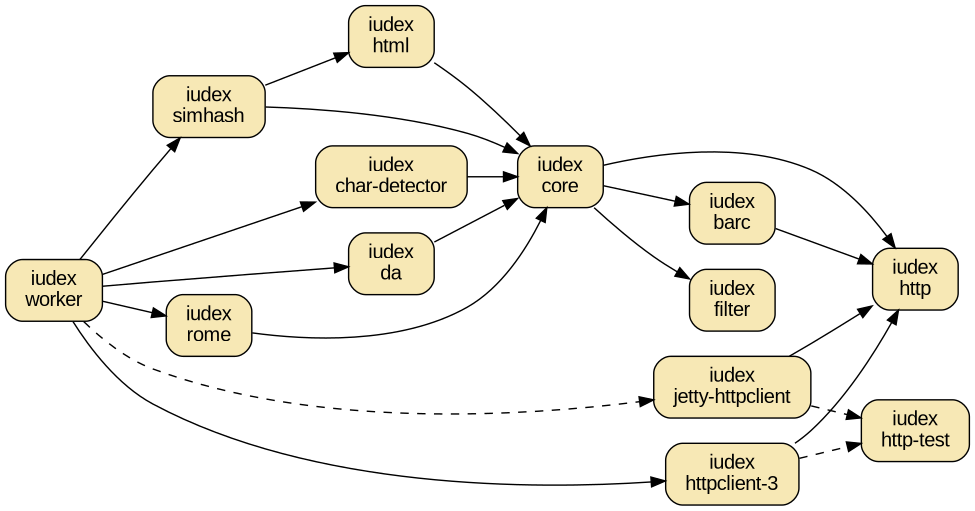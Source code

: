 digraph "iudex-gems" {
  rankdir=LR;
  size="6.5,4.5";
  bgcolor="transparent";
  node [ shape=box, style="filled,rounded", fillcolor="#f7e8b5",
         fontname="Arial",  margin="0.2,0.1" ];

  barc        [ label=<iudex<br/>barc>, target=_parent, URL="../barc.html" ];
  char_detect [ label=<iudex<br/>char-detector> ];
  core        [ label=<iudex<br/>core> ];
  da          [ label=<iudex<br/>da>, target=_parent, URL="../da/index.html" ]
  filter      [ label=<iudex<br/>filter> ];
  html        [ label=<iudex<br/>html> ];
  rome        [ label=<iudex<br/>rome> ];
  simhash     [ label=<iudex<br/>simhash> ];
  worker      [ label=<iudex<br/>worker> ];

# subgraph cluster_http { style=invis };
  http             [ label=<iudex<br/>http> ];
  httpclient_3     [ label=<iudex<br/>httpclient-3<br/>> ];
  jetty_httpclient [ label=<iudex<br/>jetty-httpclient<br/>> ];
  http_test        [ label=<iudex<br/>http-test> ];

  httpclient_3     -> http [ weight=2 ];
  httpclient_3     -> http_test [ style=dashed ];
  jetty_httpclient -> http;
  jetty_httpclient -> http_test [ style=dashed ];

  barc        -> http
  char_detect -> core
  core        -> barc
  core        -> filter
  core        -> http [ weight=2 ];
  da          -> core
  html        -> core
  rome        -> core
  simhash     -> core
  simhash     -> html
#  worker      -> barc
  worker      -> char_detect
  worker      -> da
#  worker      -> html
  worker      -> httpclient_3
  worker      -> jetty_httpclient [ style=dashed ];
  worker      -> rome
  worker      -> simhash
#  worker      -> core

#  barc        -> "gravitext-util"
#  barc        -> "rjack-slf4j"
#  char_detect -> filter
#  core        -> "gravitext-util"
#  core        -> "rjack-logback"
#  core        -> "rjack-slf4j"
#  core        -> simhash
#  da          -> "gravitext-util"
#  da          -> "rjack-slf4j"
#  da          -> filter
#  filter      -> "gravitext-util"
#  filter      -> "rjack-logback"
#  filter      -> "rjack-slf4j"
#  html        -> filter
#  http        -> "gravitext-util"
#  http        -> "rjack-slf4j"
#  simhash     -> filter
#  worker      -> core

#  sitemap [ style="rounded,dashed" ];
#  sitemap [ target=_parent, URL="../sitemap.html" ];
#  sitemap -> core

#  publisher [ style="rounded,dashed" ];
#  publisher -> da
#  publisher -> barc
}
